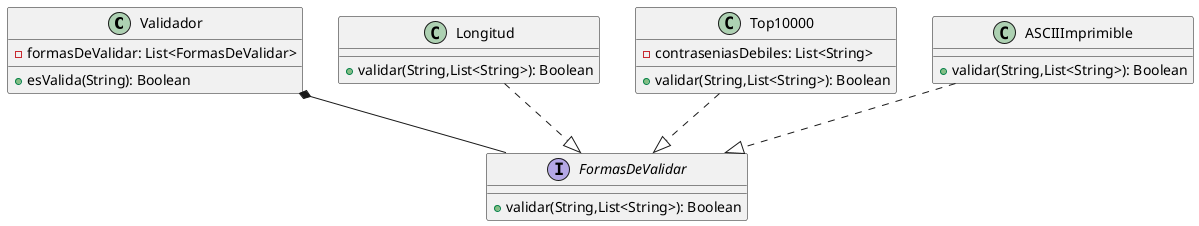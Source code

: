 @startuml

Validador *-- FormasDeValidar
Longitud ..|> FormasDeValidar
Top10000 ..|> FormasDeValidar
ASCIIImprimible ..|> FormasDeValidar

class Validador {
 -formasDeValidar: List<FormasDeValidar>
 +esValida(String): Boolean
}

interface FormasDeValidar {
 +validar(String,List<String>): Boolean
}

class Longitud {
 +validar(String,List<String>): Boolean
}

class Top10000 {
 -contraseniasDebiles: List<String>
 +validar(String,List<String>): Boolean
}

class ASCIIImprimible {
 +validar(String,List<String>): Boolean
}

@enduml